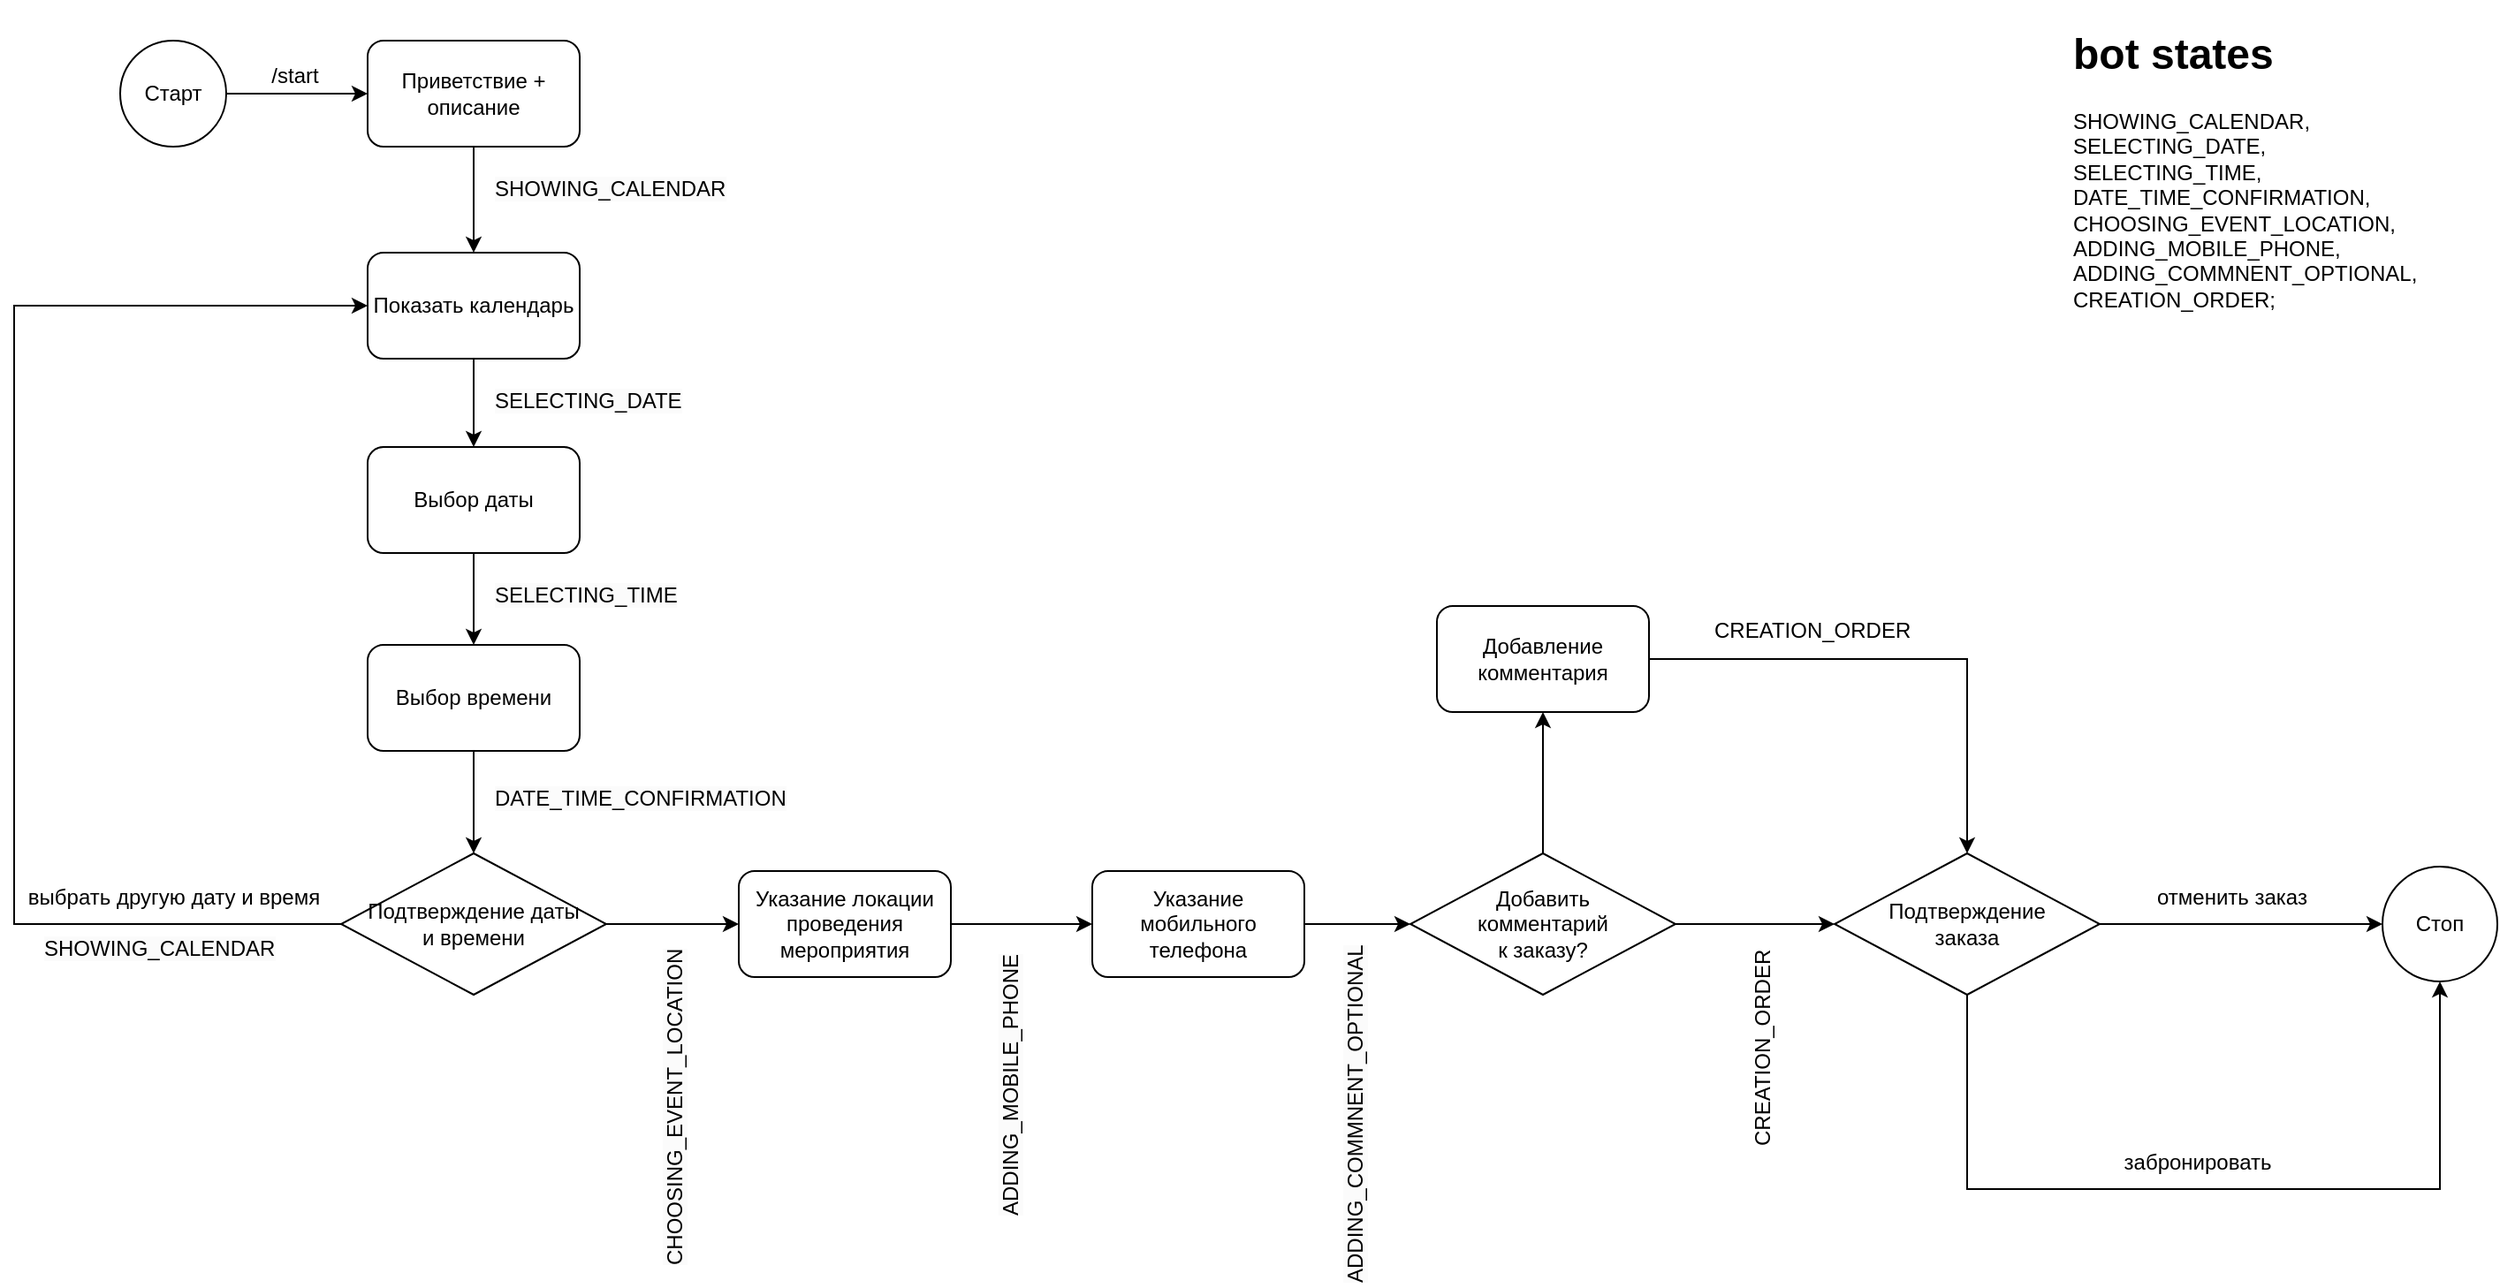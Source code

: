 <mxfile version="22.1.8" type="google">
  <diagram name="Страница — 1" id="jOxiyzoaJ8vQ9IuZyVAQ">
    <mxGraphModel grid="1" page="1" gridSize="10" guides="1" tooltips="1" connect="1" arrows="1" fold="1" pageScale="1" pageWidth="827" pageHeight="1169" math="0" shadow="0">
      <root>
        <mxCell id="0" />
        <mxCell id="1" parent="0" />
        <mxCell id="u0k0_SDsONShJAMM6Eyq-3" style="edgeStyle=orthogonalEdgeStyle;rounded=0;orthogonalLoop=1;jettySize=auto;html=1;exitX=1;exitY=0.5;exitDx=0;exitDy=0;" edge="1" parent="1" source="u0k0_SDsONShJAMM6Eyq-1" target="u0k0_SDsONShJAMM6Eyq-2">
          <mxGeometry relative="1" as="geometry" />
        </mxCell>
        <mxCell id="u0k0_SDsONShJAMM6Eyq-1" value="Старт" style="ellipse;whiteSpace=wrap;html=1;aspect=fixed;" vertex="1" parent="1">
          <mxGeometry x="80" y="150" width="60" height="60" as="geometry" />
        </mxCell>
        <mxCell id="u0k0_SDsONShJAMM6Eyq-6" style="edgeStyle=orthogonalEdgeStyle;rounded=0;orthogonalLoop=1;jettySize=auto;html=1;entryX=0.5;entryY=0;entryDx=0;entryDy=0;" edge="1" parent="1" source="u0k0_SDsONShJAMM6Eyq-2" target="u0k0_SDsONShJAMM6Eyq-5">
          <mxGeometry relative="1" as="geometry" />
        </mxCell>
        <mxCell id="u0k0_SDsONShJAMM6Eyq-2" value="Приветствие + описание" style="rounded=1;whiteSpace=wrap;html=1;" vertex="1" parent="1">
          <mxGeometry x="220" y="150" width="120" height="60" as="geometry" />
        </mxCell>
        <mxCell id="u0k0_SDsONShJAMM6Eyq-4" value="/start" style="text;html=1;strokeColor=none;fillColor=none;align=center;verticalAlign=middle;whiteSpace=wrap;rounded=0;" vertex="1" parent="1">
          <mxGeometry x="149" y="155" width="60" height="30" as="geometry" />
        </mxCell>
        <mxCell id="u0k0_SDsONShJAMM6Eyq-9" style="edgeStyle=orthogonalEdgeStyle;rounded=0;orthogonalLoop=1;jettySize=auto;html=1;exitX=0.5;exitY=1;exitDx=0;exitDy=0;" edge="1" parent="1" source="fVKg-VJLoNKtg5UL30Xo-1" target="u0k0_SDsONShJAMM6Eyq-14">
          <mxGeometry relative="1" as="geometry">
            <mxPoint x="280" y="430" as="targetPoint" />
          </mxGeometry>
        </mxCell>
        <mxCell id="fVKg-VJLoNKtg5UL30Xo-3" style="edgeStyle=orthogonalEdgeStyle;rounded=0;orthogonalLoop=1;jettySize=auto;html=1;exitX=0.5;exitY=1;exitDx=0;exitDy=0;" edge="1" parent="1" source="fVKg-VJLoNKtg5UL30Xo-4" target="fVKg-VJLoNKtg5UL30Xo-1">
          <mxGeometry relative="1" as="geometry" />
        </mxCell>
        <mxCell id="fVKg-VJLoNKtg5UL30Xo-5" style="edgeStyle=orthogonalEdgeStyle;rounded=0;orthogonalLoop=1;jettySize=auto;html=1;entryX=0.5;entryY=0;entryDx=0;entryDy=0;" edge="1" parent="1" source="u0k0_SDsONShJAMM6Eyq-5" target="fVKg-VJLoNKtg5UL30Xo-4">
          <mxGeometry relative="1" as="geometry" />
        </mxCell>
        <mxCell id="u0k0_SDsONShJAMM6Eyq-5" value="Показать календарь" style="rounded=1;whiteSpace=wrap;html=1;" vertex="1" parent="1">
          <mxGeometry x="220" y="270" width="120" height="60" as="geometry" />
        </mxCell>
        <mxCell id="u0k0_SDsONShJAMM6Eyq-22" style="edgeStyle=orthogonalEdgeStyle;rounded=0;orthogonalLoop=1;jettySize=auto;html=1;entryX=0;entryY=0.5;entryDx=0;entryDy=0;exitX=0;exitY=0.5;exitDx=0;exitDy=0;" edge="1" parent="1" source="u0k0_SDsONShJAMM6Eyq-14" target="u0k0_SDsONShJAMM6Eyq-5">
          <mxGeometry relative="1" as="geometry">
            <Array as="points">
              <mxPoint x="20" y="650" />
              <mxPoint x="20" y="300" />
            </Array>
          </mxGeometry>
        </mxCell>
        <mxCell id="fVKg-VJLoNKtg5UL30Xo-12" style="edgeStyle=orthogonalEdgeStyle;rounded=0;orthogonalLoop=1;jettySize=auto;html=1;entryX=0;entryY=0.5;entryDx=0;entryDy=0;" edge="1" parent="1" source="u0k0_SDsONShJAMM6Eyq-14" target="fVKg-VJLoNKtg5UL30Xo-11">
          <mxGeometry relative="1" as="geometry" />
        </mxCell>
        <mxCell id="u0k0_SDsONShJAMM6Eyq-14" value="Подтверждение даты &lt;br&gt;и времени" style="rhombus;whiteSpace=wrap;html=1;" vertex="1" parent="1">
          <mxGeometry x="205" y="610" width="150" height="80" as="geometry" />
        </mxCell>
        <mxCell id="u0k0_SDsONShJAMM6Eyq-18" style="edgeStyle=orthogonalEdgeStyle;rounded=0;orthogonalLoop=1;jettySize=auto;html=1;entryX=0;entryY=0.5;entryDx=0;entryDy=0;" edge="1" parent="1" source="fVKg-VJLoNKtg5UL30Xo-32" target="u0k0_SDsONShJAMM6Eyq-17">
          <mxGeometry relative="1" as="geometry">
            <mxPoint x="1280" y="650" as="sourcePoint" />
          </mxGeometry>
        </mxCell>
        <mxCell id="u0k0_SDsONShJAMM6Eyq-17" value="Стоп" style="ellipse;whiteSpace=wrap;html=1;aspect=fixed;" vertex="1" parent="1">
          <mxGeometry x="1360" y="617.5" width="65" height="65" as="geometry" />
        </mxCell>
        <mxCell id="u0k0_SDsONShJAMM6Eyq-19" value="отменить заказ" style="text;html=1;strokeColor=none;fillColor=none;align=center;verticalAlign=middle;whiteSpace=wrap;rounded=0;" vertex="1" parent="1">
          <mxGeometry x="1230" y="620" width="90" height="30" as="geometry" />
        </mxCell>
        <mxCell id="u0k0_SDsONShJAMM6Eyq-23" value="выбрать другую дату и время" style="text;html=1;align=center;verticalAlign=middle;resizable=0;points=[];autosize=1;strokeColor=none;fillColor=none;" vertex="1" parent="1">
          <mxGeometry x="15" y="620" width="190" height="30" as="geometry" />
        </mxCell>
        <mxCell id="nzRJlls_g9wS-I1lsgUU-1" value="&lt;h1&gt;bot states&lt;/h1&gt;&lt;p&gt;SHOWING_CALENDAR,&lt;br&gt;&lt;span style=&quot;background-color: initial;&quot;&gt;SELECTING_DATE,&lt;br&gt;SELECTING_TIME,&lt;br&gt;&lt;/span&gt;&lt;span style=&quot;background-color: initial;&quot;&gt;DATE_TIME_CONFIRMATION,&lt;br&gt;&lt;/span&gt;&lt;span style=&quot;background-color: initial;&quot;&gt;CHOOSING_EVENT_LOCATION,&lt;br&gt;ADDING_MOBILE_PHONE,&lt;br&gt;ADDING_COMMNENT_OPTIONAL,&lt;br&gt;CREATION_ORDER&lt;/span&gt;&lt;span style=&quot;background-color: initial;&quot;&gt;;&lt;/span&gt;&lt;/p&gt;" style="text;html=1;strokeColor=none;fillColor=none;spacing=5;spacingTop=-20;whiteSpace=wrap;overflow=hidden;rounded=0;" vertex="1" parent="1">
          <mxGeometry x="1180" y="137.5" width="210" height="205" as="geometry" />
        </mxCell>
        <mxCell id="fVKg-VJLoNKtg5UL30Xo-1" value="Выбор времени" style="rounded=1;whiteSpace=wrap;html=1;" vertex="1" parent="1">
          <mxGeometry x="220" y="492" width="120" height="60" as="geometry" />
        </mxCell>
        <mxCell id="fVKg-VJLoNKtg5UL30Xo-4" value="Выбор даты" style="rounded=1;whiteSpace=wrap;html=1;" vertex="1" parent="1">
          <mxGeometry x="220" y="380" width="120" height="60" as="geometry" />
        </mxCell>
        <mxCell id="fVKg-VJLoNKtg5UL30Xo-7" value="&lt;span style=&quot;color: rgb(0, 0, 0); font-family: Helvetica; font-size: 12px; font-style: normal; font-variant-ligatures: normal; font-variant-caps: normal; font-weight: 400; letter-spacing: normal; orphans: 2; text-align: left; text-indent: 0px; text-transform: none; widows: 2; word-spacing: 0px; -webkit-text-stroke-width: 0px; background-color: rgb(251, 251, 251); text-decoration-thickness: initial; text-decoration-style: initial; text-decoration-color: initial; float: none; display: inline !important;&quot;&gt;SHOWING_CALENDAR&lt;/span&gt;" style="text;whiteSpace=wrap;html=1;" vertex="1" parent="1">
          <mxGeometry x="290" y="220" width="170" height="40" as="geometry" />
        </mxCell>
        <mxCell id="fVKg-VJLoNKtg5UL30Xo-8" value="&lt;span style=&quot;color: rgb(0, 0, 0); font-family: Helvetica; font-size: 12px; font-style: normal; font-variant-ligatures: normal; font-variant-caps: normal; font-weight: 400; letter-spacing: normal; orphans: 2; text-align: left; text-indent: 0px; text-transform: none; widows: 2; word-spacing: 0px; -webkit-text-stroke-width: 0px; background-color: rgb(251, 251, 251); text-decoration-thickness: initial; text-decoration-style: initial; text-decoration-color: initial; float: none; display: inline !important;&quot;&gt;SELECTING_DATE&lt;/span&gt;" style="text;whiteSpace=wrap;html=1;" vertex="1" parent="1">
          <mxGeometry x="290" y="340" width="140" height="40" as="geometry" />
        </mxCell>
        <mxCell id="fVKg-VJLoNKtg5UL30Xo-9" value="&lt;span style=&quot;color: rgb(0, 0, 0); font-family: Helvetica; font-size: 12px; font-style: normal; font-variant-ligatures: normal; font-variant-caps: normal; font-weight: 400; letter-spacing: normal; orphans: 2; text-align: left; text-indent: 0px; text-transform: none; widows: 2; word-spacing: 0px; -webkit-text-stroke-width: 0px; background-color: rgb(251, 251, 251); text-decoration-thickness: initial; text-decoration-style: initial; text-decoration-color: initial; float: none; display: inline !important;&quot;&gt;SELECTING_TIME&lt;/span&gt;" style="text;whiteSpace=wrap;html=1;" vertex="1" parent="1">
          <mxGeometry x="290" y="450" width="140" height="40" as="geometry" />
        </mxCell>
        <mxCell id="fVKg-VJLoNKtg5UL30Xo-10" value="&lt;span style=&quot;color: rgb(0, 0, 0); font-family: Helvetica; font-size: 12px; font-style: normal; font-variant-ligatures: normal; font-variant-caps: normal; font-weight: 400; letter-spacing: normal; orphans: 2; text-align: left; text-indent: 0px; text-transform: none; widows: 2; word-spacing: 0px; -webkit-text-stroke-width: 0px; background-color: rgb(251, 251, 251); text-decoration-thickness: initial; text-decoration-style: initial; text-decoration-color: initial; float: none; display: inline !important;&quot;&gt;DATE_TIME_CONFIRMATION&lt;/span&gt;" style="text;whiteSpace=wrap;html=1;" vertex="1" parent="1">
          <mxGeometry x="290" y="565" width="200" height="40" as="geometry" />
        </mxCell>
        <mxCell id="fVKg-VJLoNKtg5UL30Xo-18" value="" style="edgeStyle=orthogonalEdgeStyle;rounded=0;orthogonalLoop=1;jettySize=auto;html=1;" edge="1" parent="1" source="fVKg-VJLoNKtg5UL30Xo-11" target="fVKg-VJLoNKtg5UL30Xo-17">
          <mxGeometry relative="1" as="geometry" />
        </mxCell>
        <mxCell id="fVKg-VJLoNKtg5UL30Xo-11" value="Указание локации проведения мероприятия" style="rounded=1;whiteSpace=wrap;html=1;" vertex="1" parent="1">
          <mxGeometry x="430" y="620" width="120" height="60" as="geometry" />
        </mxCell>
        <mxCell id="fVKg-VJLoNKtg5UL30Xo-14" value="&lt;span style=&quot;color: rgb(0, 0, 0); font-family: Helvetica; font-size: 12px; font-style: normal; font-variant-ligatures: normal; font-variant-caps: normal; font-weight: 400; letter-spacing: normal; orphans: 2; text-align: left; text-indent: 0px; text-transform: none; widows: 2; word-spacing: 0px; -webkit-text-stroke-width: 0px; background-color: rgb(251, 251, 251); text-decoration-thickness: initial; text-decoration-style: initial; text-decoration-color: initial; float: none; display: inline !important;&quot;&gt;CHOOSING_EVENT_LOCATION&lt;/span&gt;" style="text;whiteSpace=wrap;html=1;rotation=270;" vertex="1" parent="1">
          <mxGeometry x="290" y="715" width="220" height="40" as="geometry" />
        </mxCell>
        <mxCell id="fVKg-VJLoNKtg5UL30Xo-15" value="&lt;span style=&quot;color: rgb(0, 0, 0); font-family: Helvetica; font-size: 12px; font-style: normal; font-variant-ligatures: normal; font-variant-caps: normal; font-weight: 400; letter-spacing: normal; orphans: 2; text-align: left; text-indent: 0px; text-transform: none; widows: 2; word-spacing: 0px; -webkit-text-stroke-width: 0px; background-color: rgb(251, 251, 251); text-decoration-thickness: initial; text-decoration-style: initial; text-decoration-color: initial; float: none; display: inline !important;&quot;&gt;SHOWING_CALENDAR&lt;/span&gt;" style="text;whiteSpace=wrap;html=1;" vertex="1" parent="1">
          <mxGeometry x="35" y="650" width="170" height="40" as="geometry" />
        </mxCell>
        <mxCell id="fVKg-VJLoNKtg5UL30Xo-24" style="edgeStyle=orthogonalEdgeStyle;rounded=0;orthogonalLoop=1;jettySize=auto;html=1;" edge="1" parent="1" source="fVKg-VJLoNKtg5UL30Xo-17" target="fVKg-VJLoNKtg5UL30Xo-23">
          <mxGeometry relative="1" as="geometry" />
        </mxCell>
        <mxCell id="fVKg-VJLoNKtg5UL30Xo-17" value="Указание мобильного телефона" style="rounded=1;whiteSpace=wrap;html=1;" vertex="1" parent="1">
          <mxGeometry x="630" y="620" width="120" height="60" as="geometry" />
        </mxCell>
        <mxCell id="fVKg-VJLoNKtg5UL30Xo-19" value="&lt;span style=&quot;color: rgb(0, 0, 0); font-family: Helvetica; font-size: 12px; font-style: normal; font-variant-ligatures: normal; font-variant-caps: normal; font-weight: 400; letter-spacing: normal; orphans: 2; text-align: left; text-indent: 0px; text-transform: none; widows: 2; word-spacing: 0px; -webkit-text-stroke-width: 0px; background-color: rgb(251, 251, 251); text-decoration-thickness: initial; text-decoration-style: initial; text-decoration-color: initial; float: none; display: inline !important;&quot;&gt;ADDING_MOBILE_PHONE&lt;/span&gt;" style="text;whiteSpace=wrap;html=1;rotation=270;" vertex="1" parent="1">
          <mxGeometry x="500" y="707" width="180" height="40" as="geometry" />
        </mxCell>
        <mxCell id="fVKg-VJLoNKtg5UL30Xo-31" style="edgeStyle=orthogonalEdgeStyle;rounded=0;orthogonalLoop=1;jettySize=auto;html=1;entryX=0.5;entryY=0;entryDx=0;entryDy=0;" edge="1" parent="1" source="fVKg-VJLoNKtg5UL30Xo-20" target="fVKg-VJLoNKtg5UL30Xo-32">
          <mxGeometry relative="1" as="geometry">
            <mxPoint x="1120" y="620" as="targetPoint" />
          </mxGeometry>
        </mxCell>
        <mxCell id="fVKg-VJLoNKtg5UL30Xo-20" value="Добавление&lt;br&gt;комментария" style="rounded=1;whiteSpace=wrap;html=1;" vertex="1" parent="1">
          <mxGeometry x="825" y="470" width="120" height="60" as="geometry" />
        </mxCell>
        <mxCell id="fVKg-VJLoNKtg5UL30Xo-25" value="" style="edgeStyle=orthogonalEdgeStyle;rounded=0;orthogonalLoop=1;jettySize=auto;html=1;" edge="1" parent="1" source="fVKg-VJLoNKtg5UL30Xo-23" target="fVKg-VJLoNKtg5UL30Xo-20">
          <mxGeometry relative="1" as="geometry" />
        </mxCell>
        <mxCell id="fVKg-VJLoNKtg5UL30Xo-33" value="" style="edgeStyle=orthogonalEdgeStyle;rounded=0;orthogonalLoop=1;jettySize=auto;html=1;" edge="1" parent="1" source="fVKg-VJLoNKtg5UL30Xo-23" target="fVKg-VJLoNKtg5UL30Xo-32">
          <mxGeometry relative="1" as="geometry" />
        </mxCell>
        <mxCell id="fVKg-VJLoNKtg5UL30Xo-23" value="Добавить &lt;br&gt;комментарий&lt;br&gt;к заказу?" style="rhombus;whiteSpace=wrap;html=1;" vertex="1" parent="1">
          <mxGeometry x="810" y="610" width="150" height="80" as="geometry" />
        </mxCell>
        <mxCell id="fVKg-VJLoNKtg5UL30Xo-26" value="&lt;span style=&quot;color: rgb(0, 0, 0); font-family: Helvetica; font-size: 12px; font-style: normal; font-variant-ligatures: normal; font-variant-caps: normal; font-weight: 400; letter-spacing: normal; orphans: 2; text-align: left; text-indent: 0px; text-transform: none; widows: 2; word-spacing: 0px; -webkit-text-stroke-width: 0px; background-color: rgb(251, 251, 251); text-decoration-thickness: initial; text-decoration-style: initial; text-decoration-color: initial; float: none; display: inline !important;&quot;&gt;ADDING_COMMNENT_OPTIONAL&lt;br&gt;&lt;/span&gt;" style="text;whiteSpace=wrap;html=1;rotation=270;" vertex="1" parent="1">
          <mxGeometry x="670" y="720" width="230" height="40" as="geometry" />
        </mxCell>
        <mxCell id="fVKg-VJLoNKtg5UL30Xo-35" style="edgeStyle=orthogonalEdgeStyle;rounded=0;orthogonalLoop=1;jettySize=auto;html=1;entryX=0.5;entryY=1;entryDx=0;entryDy=0;exitX=0.5;exitY=1;exitDx=0;exitDy=0;" edge="1" parent="1" source="fVKg-VJLoNKtg5UL30Xo-32" target="u0k0_SDsONShJAMM6Eyq-17">
          <mxGeometry relative="1" as="geometry">
            <mxPoint x="1130" y="760" as="targetPoint" />
            <Array as="points">
              <mxPoint x="1125" y="800" />
              <mxPoint x="1392" y="800" />
            </Array>
          </mxGeometry>
        </mxCell>
        <mxCell id="fVKg-VJLoNKtg5UL30Xo-32" value="Подтверждение&lt;br&gt;заказа" style="rhombus;whiteSpace=wrap;html=1;" vertex="1" parent="1">
          <mxGeometry x="1050" y="610" width="150" height="80" as="geometry" />
        </mxCell>
        <mxCell id="fVKg-VJLoNKtg5UL30Xo-36" value="&lt;span style=&quot;border-color: var(--border-color); color: rgb(0, 0, 0); font-family: Helvetica; font-size: 12px; font-style: normal; font-variant-ligatures: normal; font-variant-caps: normal; font-weight: 400; letter-spacing: normal; orphans: 2; text-align: left; text-indent: 0px; text-transform: none; widows: 2; word-spacing: 0px; -webkit-text-stroke-width: 0px; background-color: initial; text-decoration-thickness: initial; text-decoration-style: initial; text-decoration-color: initial;&quot;&gt;CREATION_ORDER&lt;/span&gt;" style="text;whiteSpace=wrap;html=1;" vertex="1" parent="1">
          <mxGeometry x="980" y="470" width="150" height="40" as="geometry" />
        </mxCell>
        <mxCell id="fVKg-VJLoNKtg5UL30Xo-37" value="&lt;span style=&quot;border-color: var(--border-color); color: rgb(0, 0, 0); font-family: Helvetica; font-size: 12px; font-style: normal; font-variant-ligatures: normal; font-variant-caps: normal; font-weight: 400; letter-spacing: normal; orphans: 2; text-align: left; text-indent: 0px; text-transform: none; widows: 2; word-spacing: 0px; -webkit-text-stroke-width: 0px; background-color: initial; text-decoration-thickness: initial; text-decoration-style: initial; text-decoration-color: initial;&quot;&gt;CREATION_ORDER&lt;/span&gt;" style="text;whiteSpace=wrap;html=1;rotation=270;" vertex="1" parent="1">
          <mxGeometry x="940" y="682.5" width="150" height="40" as="geometry" />
        </mxCell>
        <mxCell id="fVKg-VJLoNKtg5UL30Xo-38" value="забронировать" style="text;html=1;align=center;verticalAlign=middle;resizable=0;points=[];autosize=1;strokeColor=none;fillColor=none;" vertex="1" parent="1">
          <mxGeometry x="1200" y="770" width="110" height="30" as="geometry" />
        </mxCell>
      </root>
    </mxGraphModel>
  </diagram>
</mxfile>
